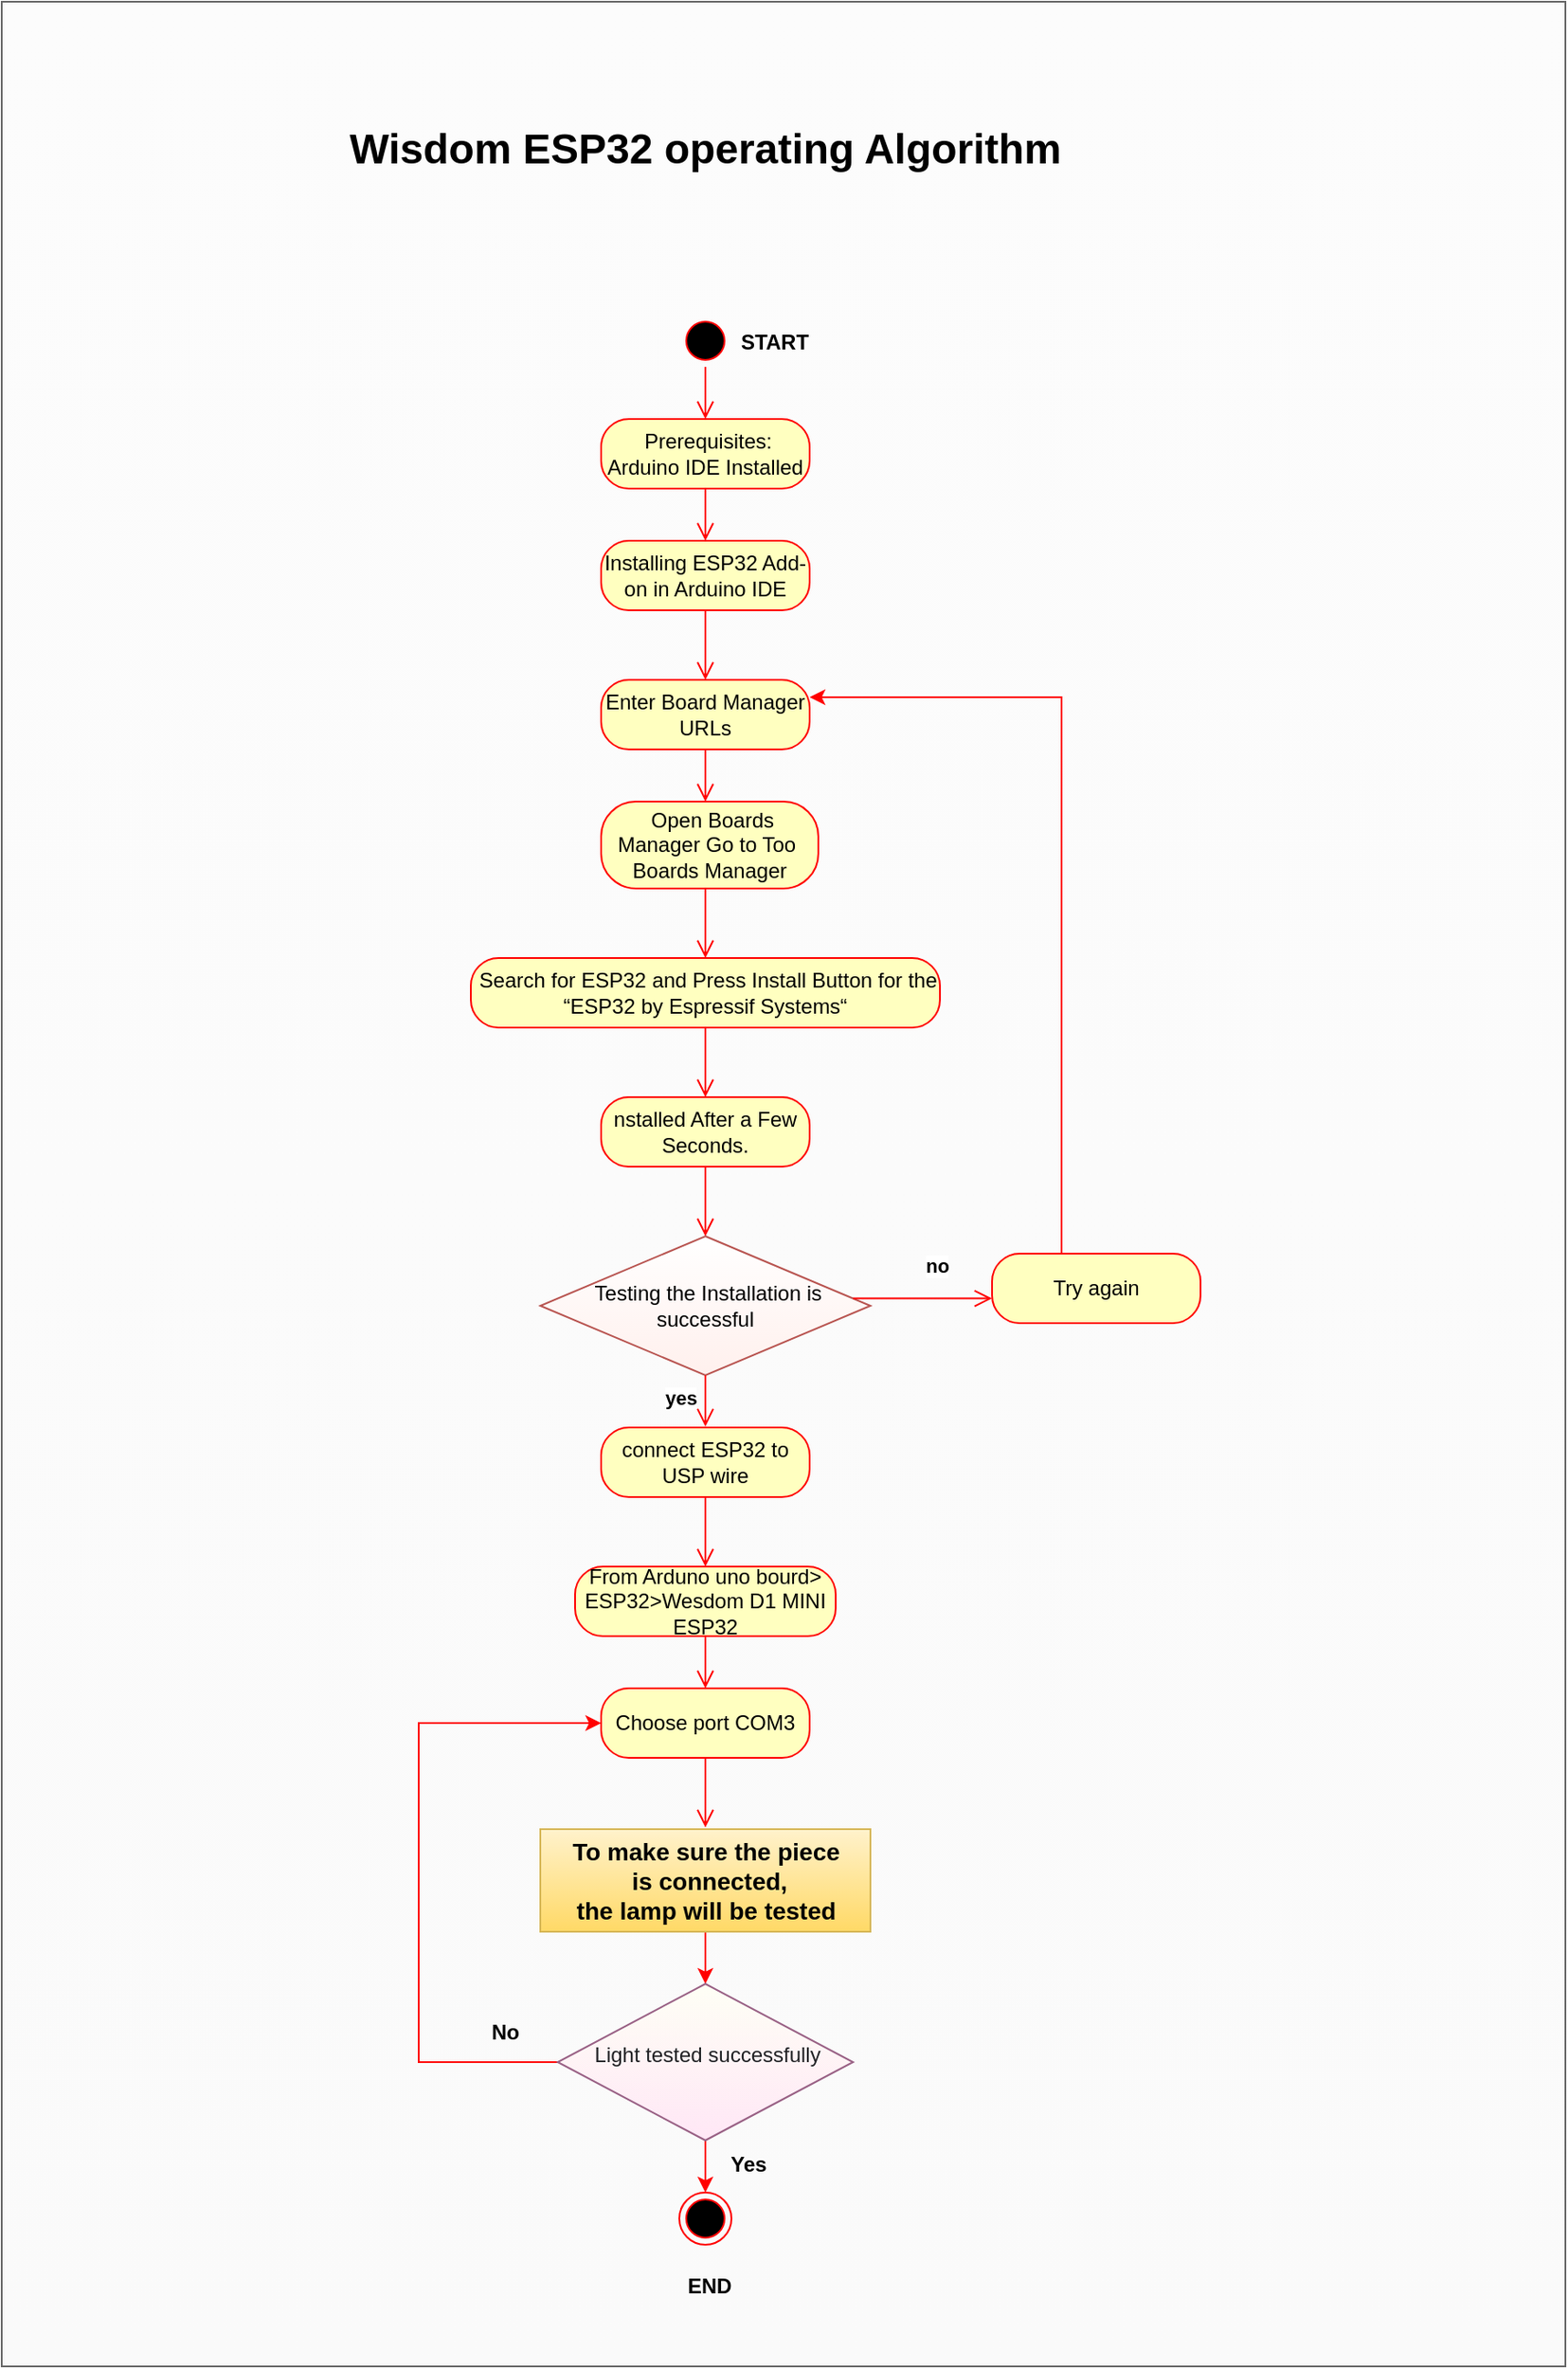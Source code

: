 <mxfile version="19.0.3" type="device"><diagram id="B-yAEuAtx4mH6QM65dpp" name="Page-1"><mxGraphModel dx="2081" dy="790" grid="1" gridSize="10" guides="1" tooltips="1" connect="1" arrows="1" fold="1" page="1" pageScale="1" pageWidth="850" pageHeight="1100" math="0" shadow="0"><root><mxCell id="0"/><mxCell id="1" parent="0"/><mxCell id="nuj2F1kjiQb73wBQqXUV-21" value="" style="rounded=0;whiteSpace=wrap;html=1;fillColor=#FCFCFC;gradientColor=#FAFAFA;strokeColor=#666666;" parent="1" vertex="1"><mxGeometry x="-20" y="150" width="900" height="1360" as="geometry"/></mxCell><mxCell id="nuj2F1kjiQb73wBQqXUV-22" value="" style="ellipse;html=1;shape=startState;fillColor=#000000;strokeColor=#ff0000;" parent="1" vertex="1"><mxGeometry x="370" y="330" width="30" height="30" as="geometry"/></mxCell><mxCell id="nuj2F1kjiQb73wBQqXUV-23" value="" style="edgeStyle=orthogonalEdgeStyle;html=1;verticalAlign=bottom;endArrow=open;endSize=8;strokeColor=#ff0000;rounded=0;" parent="1" source="nuj2F1kjiQb73wBQqXUV-22" edge="1"><mxGeometry relative="1" as="geometry"><mxPoint x="385" y="390" as="targetPoint"/><Array as="points"><mxPoint x="385" y="370"/><mxPoint x="385" y="370"/></Array></mxGeometry></mxCell><mxCell id="nuj2F1kjiQb73wBQqXUV-24" value="&amp;nbsp;Prerequisites: Arduino IDE Installed" style="rounded=1;whiteSpace=wrap;html=1;arcSize=40;fontColor=#000000;fillColor=#ffffc0;strokeColor=#ff0000;" parent="1" vertex="1"><mxGeometry x="325" y="390" width="120" height="40" as="geometry"/></mxCell><mxCell id="nuj2F1kjiQb73wBQqXUV-25" value="" style="edgeStyle=orthogonalEdgeStyle;html=1;verticalAlign=bottom;endArrow=open;endSize=8;strokeColor=#ff0000;rounded=0;" parent="1" source="nuj2F1kjiQb73wBQqXUV-24" edge="1"><mxGeometry relative="1" as="geometry"><mxPoint x="385" y="460" as="targetPoint"/></mxGeometry></mxCell><mxCell id="nuj2F1kjiQb73wBQqXUV-26" value="Installing ESP32 Add-on in Arduino IDE" style="rounded=1;whiteSpace=wrap;html=1;arcSize=40;fontColor=#000000;fillColor=#ffffc0;strokeColor=#ff0000;" parent="1" vertex="1"><mxGeometry x="325" y="460" width="120" height="40" as="geometry"/></mxCell><mxCell id="nuj2F1kjiQb73wBQqXUV-27" value="" style="edgeStyle=orthogonalEdgeStyle;html=1;verticalAlign=bottom;endArrow=open;endSize=8;strokeColor=#ff0000;rounded=0;" parent="1" source="nuj2F1kjiQb73wBQqXUV-26" edge="1"><mxGeometry relative="1" as="geometry"><mxPoint x="385" y="540" as="targetPoint"/></mxGeometry></mxCell><mxCell id="nuj2F1kjiQb73wBQqXUV-28" value="Enter Board Manager URLs" style="rounded=1;whiteSpace=wrap;html=1;arcSize=40;fontColor=#000000;fillColor=#ffffc0;strokeColor=#ff0000;" parent="1" vertex="1"><mxGeometry x="325" y="540" width="120" height="40" as="geometry"/></mxCell><mxCell id="nuj2F1kjiQb73wBQqXUV-29" value="" style="edgeStyle=orthogonalEdgeStyle;html=1;verticalAlign=bottom;endArrow=open;endSize=8;strokeColor=#ff0000;rounded=0;exitX=0.5;exitY=1;exitDx=0;exitDy=0;" parent="1" source="nuj2F1kjiQb73wBQqXUV-28" edge="1"><mxGeometry relative="1" as="geometry"><mxPoint x="385" y="610" as="targetPoint"/></mxGeometry></mxCell><mxCell id="nuj2F1kjiQb73wBQqXUV-30" value="&amp;nbsp;Open Boards Manager Go to Too&amp;nbsp; Boards Manager" style="rounded=1;whiteSpace=wrap;html=1;arcSize=40;fontColor=#000000;fillColor=#ffffc0;strokeColor=#ff0000;" parent="1" vertex="1"><mxGeometry x="325" y="610" width="125" height="50" as="geometry"/></mxCell><mxCell id="nuj2F1kjiQb73wBQqXUV-31" value="" style="edgeStyle=orthogonalEdgeStyle;html=1;verticalAlign=bottom;endArrow=open;endSize=8;strokeColor=#ff0000;rounded=0;" parent="1" source="nuj2F1kjiQb73wBQqXUV-30" edge="1"><mxGeometry relative="1" as="geometry"><mxPoint x="385" y="700" as="targetPoint"/><Array as="points"><mxPoint x="385" y="670"/><mxPoint x="385" y="670"/></Array></mxGeometry></mxCell><mxCell id="nuj2F1kjiQb73wBQqXUV-33" value="&amp;nbsp;Search for ESP32 and Press Install Button for the “ESP32 by Espressif Systems“" style="rounded=1;whiteSpace=wrap;html=1;arcSize=40;fontColor=#000000;fillColor=#ffffc0;strokeColor=#ff0000;" parent="1" vertex="1"><mxGeometry x="250" y="700" width="270" height="40" as="geometry"/></mxCell><mxCell id="nuj2F1kjiQb73wBQqXUV-34" value="" style="edgeStyle=orthogonalEdgeStyle;html=1;verticalAlign=bottom;endArrow=open;endSize=8;strokeColor=#ff0000;rounded=0;" parent="1" source="nuj2F1kjiQb73wBQqXUV-33" edge="1"><mxGeometry relative="1" as="geometry"><mxPoint x="385" y="780" as="targetPoint"/></mxGeometry></mxCell><mxCell id="nuj2F1kjiQb73wBQqXUV-35" value="nstalled After a Few Seconds." style="rounded=1;whiteSpace=wrap;html=1;arcSize=40;fontColor=#000000;fillColor=#ffffc0;strokeColor=#ff0000;" parent="1" vertex="1"><mxGeometry x="325" y="780" width="120" height="40" as="geometry"/></mxCell><mxCell id="nuj2F1kjiQb73wBQqXUV-36" value="" style="edgeStyle=orthogonalEdgeStyle;html=1;verticalAlign=bottom;endArrow=open;endSize=8;strokeColor=#ff0000;rounded=0;" parent="1" source="nuj2F1kjiQb73wBQqXUV-35" edge="1"><mxGeometry relative="1" as="geometry"><mxPoint x="385" y="860" as="targetPoint"/><Array as="points"><mxPoint x="385" y="860"/></Array></mxGeometry></mxCell><mxCell id="nuj2F1kjiQb73wBQqXUV-37" value="&amp;nbsp;Testing the Installation is successful" style="rhombus;whiteSpace=wrap;html=1;fillColor=#FFFFFF;strokeColor=#b85450;gradientColor=#FFF0ED;" parent="1" vertex="1"><mxGeometry x="290" y="860" width="190" height="80" as="geometry"/></mxCell><mxCell id="nuj2F1kjiQb73wBQqXUV-38" value="&lt;b&gt;no&lt;/b&gt;" style="edgeStyle=orthogonalEdgeStyle;html=1;align=left;verticalAlign=bottom;endArrow=open;endSize=8;strokeColor=#ff0000;rounded=0;entryX=0;entryY=0.644;entryDx=0;entryDy=0;entryPerimeter=0;" parent="1" source="nuj2F1kjiQb73wBQqXUV-37" target="nuj2F1kjiQb73wBQqXUV-40" edge="1"><mxGeometry y="10" relative="1" as="geometry"><mxPoint x="530" y="880" as="targetPoint"/><Array as="points"><mxPoint x="540" y="896"/></Array><mxPoint as="offset"/></mxGeometry></mxCell><mxCell id="nuj2F1kjiQb73wBQqXUV-39" value="&lt;b&gt;yes&lt;/b&gt;" style="edgeStyle=orthogonalEdgeStyle;html=1;align=left;verticalAlign=top;endArrow=open;endSize=8;strokeColor=#ff0000;rounded=0;entryX=0.5;entryY=-0.014;entryDx=0;entryDy=0;entryPerimeter=0;" parent="1" source="nuj2F1kjiQb73wBQqXUV-37" target="nuj2F1kjiQb73wBQqXUV-45" edge="1"><mxGeometry x="-1" y="-25" relative="1" as="geometry"><mxPoint x="385" y="960" as="targetPoint"/><Array as="points"/><mxPoint as="offset"/></mxGeometry></mxCell><mxCell id="nuj2F1kjiQb73wBQqXUV-44" style="edgeStyle=orthogonalEdgeStyle;rounded=0;orthogonalLoop=1;jettySize=auto;html=1;exitX=0.5;exitY=0;exitDx=0;exitDy=0;entryX=1;entryY=0.25;entryDx=0;entryDy=0;fillColor=#e51400;strokeColor=#FF0000;" parent="1" source="nuj2F1kjiQb73wBQqXUV-40" target="nuj2F1kjiQb73wBQqXUV-28" edge="1"><mxGeometry relative="1" as="geometry"><Array as="points"><mxPoint x="590" y="550"/></Array></mxGeometry></mxCell><mxCell id="nuj2F1kjiQb73wBQqXUV-40" value="Try again" style="rounded=1;whiteSpace=wrap;html=1;arcSize=40;fontColor=#000000;fillColor=#ffffc0;strokeColor=#ff0000;" parent="1" vertex="1"><mxGeometry x="550" y="870" width="120" height="40" as="geometry"/></mxCell><mxCell id="nuj2F1kjiQb73wBQqXUV-45" value="connect ESP32 to USP wire" style="rounded=1;whiteSpace=wrap;html=1;arcSize=40;fontColor=#000000;fillColor=#ffffc0;strokeColor=#ff0000;" parent="1" vertex="1"><mxGeometry x="325" y="970" width="120" height="40" as="geometry"/></mxCell><mxCell id="nuj2F1kjiQb73wBQqXUV-46" value="" style="edgeStyle=orthogonalEdgeStyle;html=1;verticalAlign=bottom;endArrow=open;endSize=8;strokeColor=#ff0000;rounded=0;" parent="1" source="nuj2F1kjiQb73wBQqXUV-45" edge="1"><mxGeometry relative="1" as="geometry"><mxPoint x="385" y="1050" as="targetPoint"/><Array as="points"><mxPoint x="385" y="1050"/><mxPoint x="385" y="1050"/></Array></mxGeometry></mxCell><mxCell id="nuj2F1kjiQb73wBQqXUV-51" value="From Arduno uno bourd&amp;gt; ESP32&amp;gt;Wesdom D1 MINI ESP32" style="rounded=1;whiteSpace=wrap;html=1;arcSize=40;fontColor=#000000;fillColor=#ffffc0;strokeColor=#ff0000;" parent="1" vertex="1"><mxGeometry x="310" y="1050" width="150" height="40" as="geometry"/></mxCell><mxCell id="nuj2F1kjiQb73wBQqXUV-52" value="" style="edgeStyle=orthogonalEdgeStyle;html=1;verticalAlign=bottom;endArrow=open;endSize=8;strokeColor=#ff0000;rounded=0;" parent="1" source="nuj2F1kjiQb73wBQqXUV-51" edge="1"><mxGeometry relative="1" as="geometry"><mxPoint x="385" y="1120" as="targetPoint"/><Array as="points"><mxPoint x="385" y="1120"/><mxPoint x="385" y="1120"/></Array></mxGeometry></mxCell><mxCell id="nuj2F1kjiQb73wBQqXUV-53" value="Choose port COM3" style="rounded=1;whiteSpace=wrap;html=1;arcSize=40;fontColor=#000000;fillColor=#ffffc0;strokeColor=#ff0000;" parent="1" vertex="1"><mxGeometry x="325" y="1120" width="120" height="40" as="geometry"/></mxCell><mxCell id="nuj2F1kjiQb73wBQqXUV-54" value="" style="edgeStyle=orthogonalEdgeStyle;html=1;verticalAlign=bottom;endArrow=open;endSize=8;strokeColor=#ff0000;rounded=0;" parent="1" source="nuj2F1kjiQb73wBQqXUV-53" edge="1"><mxGeometry relative="1" as="geometry"><mxPoint x="385" y="1200" as="targetPoint"/><Array as="points"><mxPoint x="385" y="1200"/><mxPoint x="385" y="1200"/></Array></mxGeometry></mxCell><mxCell id="nuj2F1kjiQb73wBQqXUV-62" value="" style="ellipse;html=1;shape=endState;fillColor=#000000;strokeColor=#ff0000;" parent="1" vertex="1"><mxGeometry x="370" y="1410" width="30" height="30" as="geometry"/></mxCell><mxCell id="nuj2F1kjiQb73wBQqXUV-63" value="END" style="text;align=center;fontStyle=1;verticalAlign=middle;spacingLeft=3;spacingRight=3;rotatable=0;points=[[0,0.5],[1,0.5]];portConstraint=eastwest;" parent="1" vertex="1"><mxGeometry x="347.5" y="1450" width="80" height="26" as="geometry"/></mxCell><mxCell id="nuj2F1kjiQb73wBQqXUV-64" value="START" style="text;align=center;fontStyle=1;verticalAlign=middle;spacingLeft=3;spacingRight=3;rotatable=0;points=[[0,0.5],[1,0.5]];portConstraint=eastwest;" parent="1" vertex="1"><mxGeometry x="385" y="332" width="80" height="26" as="geometry"/></mxCell><mxCell id="nuj2F1kjiQb73wBQqXUV-65" value="No" style="text;align=center;fontStyle=1;verticalAlign=middle;spacingLeft=3;spacingRight=3;rotatable=0;points=[[0,0.5],[1,0.5]];portConstraint=eastwest;" parent="1" vertex="1"><mxGeometry x="230" y="1304" width="80" height="26" as="geometry"/></mxCell><mxCell id="nuj2F1kjiQb73wBQqXUV-78" style="edgeStyle=orthogonalEdgeStyle;rounded=0;orthogonalLoop=1;jettySize=auto;html=1;entryX=0.5;entryY=0;entryDx=0;entryDy=0;fontSize=14;strokeColor=#FF0000;" parent="1" source="nuj2F1kjiQb73wBQqXUV-72" edge="1"><mxGeometry relative="1" as="geometry"><mxPoint x="385" y="1290.0" as="targetPoint"/></mxGeometry></mxCell><mxCell id="nuj2F1kjiQb73wBQqXUV-72" value="&lt;span style=&quot;font-weight: 700;&quot;&gt;&lt;font style=&quot;font-size: 14px;&quot;&gt;To make sure the piece&lt;br&gt;&amp;nbsp;is connected, &lt;br&gt;the lamp will be tested&lt;/font&gt;&lt;/span&gt;" style="html=1;dashed=0;whitespace=wrap;fillColor=#fff2cc;gradientColor=#ffd966;strokeColor=#d6b656;" parent="1" vertex="1"><mxGeometry x="290" y="1201" width="190" height="59" as="geometry"/></mxCell><mxCell id="nuj2F1kjiQb73wBQqXUV-84" style="edgeStyle=orthogonalEdgeStyle;rounded=0;orthogonalLoop=1;jettySize=auto;html=1;entryX=0;entryY=0.5;entryDx=0;entryDy=0;fontSize=12;strokeColor=#FF0000;" parent="1" source="nuj2F1kjiQb73wBQqXUV-79" target="nuj2F1kjiQb73wBQqXUV-53" edge="1"><mxGeometry relative="1" as="geometry"><Array as="points"><mxPoint x="220" y="1335"/><mxPoint x="220" y="1140"/></Array></mxGeometry></mxCell><mxCell id="nuj2F1kjiQb73wBQqXUV-86" style="edgeStyle=orthogonalEdgeStyle;rounded=0;orthogonalLoop=1;jettySize=auto;html=1;entryX=0.5;entryY=0;entryDx=0;entryDy=0;fontSize=12;strokeColor=#FF0000;" parent="1" source="nuj2F1kjiQb73wBQqXUV-79" target="nuj2F1kjiQb73wBQqXUV-62" edge="1"><mxGeometry relative="1" as="geometry"/></mxCell><mxCell id="nuj2F1kjiQb73wBQqXUV-79" value="&lt;pre style=&quot;unicode-bidi: isolate; line-height: 36px; border: none; padding: 2px 0px 2px 0.14em; position: relative; margin-top: -2px; margin-bottom: -2px; resize: none; font-family: inherit; overflow: hidden; text-align: left; width: 270px; overflow-wrap: break-word; color: rgb(32, 33, 36);&quot; dir=&quot;ltr&quot; id=&quot;tw-target-text&quot; data-placeholder=&quot;الترجمة&quot; class=&quot;tw-data-text tw-text-large tw-ta&quot;&gt;&lt;pre style=&quot;unicode-bidi: isolate; line-height: 36px; border: none; padding: 2px 0px 2px 0.14em; position: relative; margin-top: -2px; margin-bottom: -2px; resize: none; font-family: inherit; overflow: hidden; width: 270px; overflow-wrap: break-word;&quot; dir=&quot;ltr&quot; id=&quot;tw-target-text&quot; data-placeholder=&quot;الترجمة&quot; class=&quot;tw-data-text tw-text-large tw-ta&quot;&gt;&lt;br&gt;&lt;/pre&gt;&lt;/pre&gt;" style="rhombus;whiteSpace=wrap;html=1;fontSize=14;fillColor=#FEFFF5;gradientColor=#FFE7F6;strokeColor=#996185;" parent="1" vertex="1"><mxGeometry x="300" y="1290" width="170" height="90" as="geometry"/></mxCell><mxCell id="nuj2F1kjiQb73wBQqXUV-82" value="&lt;pre style=&quot;unicode-bidi: isolate; line-height: 36px; border: none; padding: 2px 0px 2px 0.14em; position: relative; margin-top: -2px; margin-bottom: -2px; resize: none; font-family: inherit; overflow: hidden; text-align: left; width: 270px; overflow-wrap: break-word; color: rgb(32, 33, 36);&quot; dir=&quot;ltr&quot; id=&quot;tw-target-text&quot; data-placeholder=&quot;الترجمة&quot; class=&quot;tw-data-text tw-text-large tw-ta&quot;&gt;&lt;font style=&quot;font-size: 12px;&quot;&gt;&lt;span style=&quot;&quot; lang=&quot;en&quot; class=&quot;Y2IQFc&quot;&gt;&lt;font style=&quot;&quot;&gt;Light tested&lt;/font&gt;&lt;/span&gt; successfully&lt;/font&gt;&lt;/pre&gt;" style="text;html=1;align=center;verticalAlign=middle;resizable=0;points=[];autosize=1;fontSize=11;" parent="1" vertex="1"><mxGeometry x="310" y="1310" width="290" height="40" as="geometry"/></mxCell><mxCell id="nuj2F1kjiQb73wBQqXUV-87" value="Yes" style="text;align=center;fontStyle=1;verticalAlign=middle;spacingLeft=3;spacingRight=3;rotatable=0;points=[[0,0.5],[1,0.5]];portConstraint=eastwest;fontSize=12;" parent="1" vertex="1"><mxGeometry x="370" y="1380" width="80" height="26" as="geometry"/></mxCell><mxCell id="nuj2F1kjiQb73wBQqXUV-89" value="&lt;span style=&quot;font-weight: 700;&quot;&gt;&lt;font style=&quot;font-size: 24px;&quot;&gt;Wisdom ESP32 operating Algorithm&lt;/font&gt;&lt;/span&gt;" style="text;html=1;strokeColor=none;fillColor=none;align=center;verticalAlign=middle;whiteSpace=wrap;rounded=0;fontSize=12;" parent="1" vertex="1"><mxGeometry x="80" y="220" width="610" height="30" as="geometry"/></mxCell></root></mxGraphModel></diagram></mxfile>